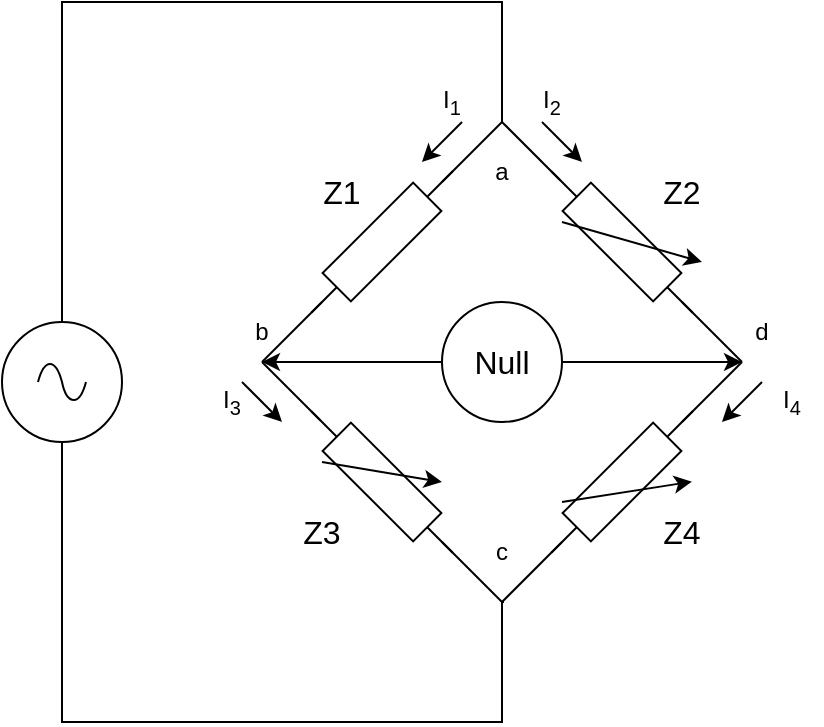 <mxfile version="24.7.13">
  <diagram name="Side-1" id="AQnyCKEZodIUH5X412BJ">
    <mxGraphModel dx="989" dy="514" grid="1" gridSize="10" guides="1" tooltips="1" connect="1" arrows="1" fold="1" page="1" pageScale="1" pageWidth="827" pageHeight="1169" math="0" shadow="0">
      <root>
        <mxCell id="0" />
        <mxCell id="1" parent="0" />
        <mxCell id="uYVi3P4N8luvFhK3-9cd-1" value="" style="pointerEvents=1;verticalLabelPosition=bottom;shadow=0;dashed=0;align=center;html=1;verticalAlign=top;shape=mxgraph.electrical.resistors.resistor_1;rotation=-45;" vertex="1" parent="1">
          <mxGeometry x="230" y="270" width="100" height="20" as="geometry" />
        </mxCell>
        <mxCell id="uYVi3P4N8luvFhK3-9cd-2" value="" style="pointerEvents=1;verticalLabelPosition=bottom;shadow=0;dashed=0;align=center;html=1;verticalAlign=top;shape=mxgraph.electrical.resistors.resistor_1;rotation=45;" vertex="1" parent="1">
          <mxGeometry x="350" y="270" width="100" height="20" as="geometry" />
        </mxCell>
        <mxCell id="uYVi3P4N8luvFhK3-9cd-4" value="" style="pointerEvents=1;verticalLabelPosition=bottom;shadow=0;dashed=0;align=center;html=1;verticalAlign=top;shape=mxgraph.electrical.resistors.resistor_1;rotation=-45;" vertex="1" parent="1">
          <mxGeometry x="350" y="390" width="100" height="20" as="geometry" />
        </mxCell>
        <mxCell id="uYVi3P4N8luvFhK3-9cd-5" value="" style="pointerEvents=1;verticalLabelPosition=bottom;shadow=0;dashed=0;align=center;html=1;verticalAlign=top;shape=mxgraph.electrical.resistors.resistor_1;rotation=45;" vertex="1" parent="1">
          <mxGeometry x="230" y="390" width="100" height="20" as="geometry" />
        </mxCell>
        <mxCell id="uYVi3P4N8luvFhK3-9cd-7" value="" style="endArrow=none;html=1;rounded=0;" edge="1" parent="1">
          <mxGeometry width="50" height="50" relative="1" as="geometry">
            <mxPoint x="310" y="250" as="sourcePoint" />
            <mxPoint x="340" y="220" as="targetPoint" />
          </mxGeometry>
        </mxCell>
        <mxCell id="uYVi3P4N8luvFhK3-9cd-8" value="" style="endArrow=none;html=1;rounded=0;" edge="1" parent="1">
          <mxGeometry width="50" height="50" relative="1" as="geometry">
            <mxPoint x="369" y="249" as="sourcePoint" />
            <mxPoint x="340" y="220" as="targetPoint" />
          </mxGeometry>
        </mxCell>
        <mxCell id="uYVi3P4N8luvFhK3-9cd-9" value="" style="endArrow=none;html=1;rounded=0;" edge="1" parent="1">
          <mxGeometry width="50" height="50" relative="1" as="geometry">
            <mxPoint x="430" y="370" as="sourcePoint" />
            <mxPoint x="460" y="340" as="targetPoint" />
          </mxGeometry>
        </mxCell>
        <mxCell id="uYVi3P4N8luvFhK3-9cd-10" value="" style="endArrow=none;html=1;rounded=0;" edge="1" parent="1">
          <mxGeometry width="50" height="50" relative="1" as="geometry">
            <mxPoint x="460" y="340" as="sourcePoint" />
            <mxPoint x="430" y="310" as="targetPoint" />
          </mxGeometry>
        </mxCell>
        <mxCell id="uYVi3P4N8luvFhK3-9cd-11" value="" style="endArrow=none;html=1;rounded=0;" edge="1" parent="1">
          <mxGeometry width="50" height="50" relative="1" as="geometry">
            <mxPoint x="249" y="369" as="sourcePoint" />
            <mxPoint x="220" y="340" as="targetPoint" />
          </mxGeometry>
        </mxCell>
        <mxCell id="uYVi3P4N8luvFhK3-9cd-12" value="" style="endArrow=none;html=1;rounded=0;" edge="1" parent="1">
          <mxGeometry width="50" height="50" relative="1" as="geometry">
            <mxPoint x="220" y="340" as="sourcePoint" />
            <mxPoint x="250" y="310" as="targetPoint" />
          </mxGeometry>
        </mxCell>
        <mxCell id="uYVi3P4N8luvFhK3-9cd-13" value="" style="endArrow=none;html=1;rounded=0;" edge="1" parent="1">
          <mxGeometry width="50" height="50" relative="1" as="geometry">
            <mxPoint x="340" y="460" as="sourcePoint" />
            <mxPoint x="370" y="430" as="targetPoint" />
          </mxGeometry>
        </mxCell>
        <mxCell id="uYVi3P4N8luvFhK3-9cd-14" value="" style="endArrow=none;html=1;rounded=0;" edge="1" parent="1">
          <mxGeometry width="50" height="50" relative="1" as="geometry">
            <mxPoint x="340" y="460" as="sourcePoint" />
            <mxPoint x="310" y="430" as="targetPoint" />
          </mxGeometry>
        </mxCell>
        <mxCell id="uYVi3P4N8luvFhK3-9cd-16" style="edgeStyle=orthogonalEdgeStyle;rounded=0;orthogonalLoop=1;jettySize=auto;html=1;" edge="1" parent="1" source="uYVi3P4N8luvFhK3-9cd-15">
          <mxGeometry relative="1" as="geometry">
            <mxPoint x="460" y="340" as="targetPoint" />
          </mxGeometry>
        </mxCell>
        <mxCell id="uYVi3P4N8luvFhK3-9cd-17" style="edgeStyle=orthogonalEdgeStyle;rounded=0;orthogonalLoop=1;jettySize=auto;html=1;" edge="1" parent="1" source="uYVi3P4N8luvFhK3-9cd-15">
          <mxGeometry relative="1" as="geometry">
            <mxPoint x="220" y="340" as="targetPoint" />
          </mxGeometry>
        </mxCell>
        <mxCell id="uYVi3P4N8luvFhK3-9cd-15" value="&lt;font style=&quot;font-size: 16px;&quot;&gt;Null&lt;/font&gt;" style="ellipse;whiteSpace=wrap;html=1;aspect=fixed;" vertex="1" parent="1">
          <mxGeometry x="310" y="310" width="60" height="60" as="geometry" />
        </mxCell>
        <mxCell id="uYVi3P4N8luvFhK3-9cd-19" style="edgeStyle=orthogonalEdgeStyle;rounded=0;orthogonalLoop=1;jettySize=auto;html=1;endArrow=none;endFill=0;" edge="1" parent="1" source="uYVi3P4N8luvFhK3-9cd-18">
          <mxGeometry relative="1" as="geometry">
            <mxPoint x="340" y="220" as="targetPoint" />
            <Array as="points">
              <mxPoint x="120" y="160" />
              <mxPoint x="340" y="160" />
            </Array>
          </mxGeometry>
        </mxCell>
        <mxCell id="uYVi3P4N8luvFhK3-9cd-20" style="edgeStyle=orthogonalEdgeStyle;rounded=0;orthogonalLoop=1;jettySize=auto;html=1;endArrow=none;endFill=0;" edge="1" parent="1" source="uYVi3P4N8luvFhK3-9cd-18">
          <mxGeometry relative="1" as="geometry">
            <mxPoint x="341" y="460" as="targetPoint" />
            <Array as="points">
              <mxPoint x="120" y="520" />
              <mxPoint x="340" y="520" />
              <mxPoint x="340" y="460" />
            </Array>
          </mxGeometry>
        </mxCell>
        <mxCell id="uYVi3P4N8luvFhK3-9cd-18" value="" style="pointerEvents=1;verticalLabelPosition=bottom;shadow=0;dashed=0;align=center;html=1;verticalAlign=top;shape=mxgraph.electrical.signal_sources.source;aspect=fixed;points=[[0.5,0,0],[1,0.5,0],[0.5,1,0],[0,0.5,0]];elSignalType=ac;" vertex="1" parent="1">
          <mxGeometry x="90" y="320" width="60" height="60" as="geometry" />
        </mxCell>
        <mxCell id="uYVi3P4N8luvFhK3-9cd-21" value="&lt;font style=&quot;font-size: 16px;&quot;&gt;Z1&lt;/font&gt;" style="text;html=1;align=center;verticalAlign=middle;whiteSpace=wrap;rounded=0;" vertex="1" parent="1">
          <mxGeometry x="230" y="240" width="60" height="30" as="geometry" />
        </mxCell>
        <mxCell id="uYVi3P4N8luvFhK3-9cd-22" value="&lt;font style=&quot;font-size: 16px;&quot;&gt;Z2&lt;/font&gt;" style="text;html=1;align=center;verticalAlign=middle;whiteSpace=wrap;rounded=0;" vertex="1" parent="1">
          <mxGeometry x="400" y="240" width="60" height="30" as="geometry" />
        </mxCell>
        <mxCell id="uYVi3P4N8luvFhK3-9cd-23" value="&lt;font style=&quot;font-size: 16px;&quot;&gt;Z4&lt;/font&gt;" style="text;html=1;align=center;verticalAlign=middle;whiteSpace=wrap;rounded=0;" vertex="1" parent="1">
          <mxGeometry x="400" y="410" width="60" height="30" as="geometry" />
        </mxCell>
        <mxCell id="uYVi3P4N8luvFhK3-9cd-24" value="&lt;font style=&quot;font-size: 16px;&quot;&gt;Z3&lt;/font&gt;" style="text;html=1;align=center;verticalAlign=middle;whiteSpace=wrap;rounded=0;" vertex="1" parent="1">
          <mxGeometry x="220" y="410" width="60" height="30" as="geometry" />
        </mxCell>
        <mxCell id="uYVi3P4N8luvFhK3-9cd-29" value="" style="endArrow=classic;html=1;rounded=0;" edge="1" parent="1">
          <mxGeometry width="50" height="50" relative="1" as="geometry">
            <mxPoint x="370" y="270" as="sourcePoint" />
            <mxPoint x="440" y="290" as="targetPoint" />
          </mxGeometry>
        </mxCell>
        <mxCell id="uYVi3P4N8luvFhK3-9cd-30" value="" style="endArrow=classic;html=1;rounded=0;" edge="1" parent="1">
          <mxGeometry width="50" height="50" relative="1" as="geometry">
            <mxPoint x="370" y="410" as="sourcePoint" />
            <mxPoint x="435" y="399.83" as="targetPoint" />
          </mxGeometry>
        </mxCell>
        <mxCell id="uYVi3P4N8luvFhK3-9cd-31" value="" style="endArrow=classic;html=1;rounded=0;" edge="1" parent="1">
          <mxGeometry width="50" height="50" relative="1" as="geometry">
            <mxPoint x="250" y="390" as="sourcePoint" />
            <mxPoint x="310" y="400" as="targetPoint" />
          </mxGeometry>
        </mxCell>
        <mxCell id="uYVi3P4N8luvFhK3-9cd-32" value="" style="endArrow=classic;html=1;rounded=0;" edge="1" parent="1">
          <mxGeometry width="50" height="50" relative="1" as="geometry">
            <mxPoint x="320" y="220" as="sourcePoint" />
            <mxPoint x="300" y="240" as="targetPoint" />
          </mxGeometry>
        </mxCell>
        <mxCell id="uYVi3P4N8luvFhK3-9cd-34" value="" style="endArrow=classic;html=1;rounded=0;" edge="1" parent="1">
          <mxGeometry width="50" height="50" relative="1" as="geometry">
            <mxPoint x="360" y="220" as="sourcePoint" />
            <mxPoint x="380" y="240" as="targetPoint" />
          </mxGeometry>
        </mxCell>
        <mxCell id="uYVi3P4N8luvFhK3-9cd-36" value="" style="endArrow=classic;html=1;rounded=0;" edge="1" parent="1">
          <mxGeometry width="50" height="50" relative="1" as="geometry">
            <mxPoint x="210" y="350" as="sourcePoint" />
            <mxPoint x="230" y="370" as="targetPoint" />
          </mxGeometry>
        </mxCell>
        <mxCell id="uYVi3P4N8luvFhK3-9cd-37" value="" style="endArrow=classic;html=1;rounded=0;" edge="1" parent="1">
          <mxGeometry width="50" height="50" relative="1" as="geometry">
            <mxPoint x="470" y="350" as="sourcePoint" />
            <mxPoint x="450" y="370" as="targetPoint" />
          </mxGeometry>
        </mxCell>
        <mxCell id="uYVi3P4N8luvFhK3-9cd-38" value="I&lt;sub&gt;1&lt;/sub&gt;" style="text;html=1;align=center;verticalAlign=middle;whiteSpace=wrap;rounded=0;" vertex="1" parent="1">
          <mxGeometry x="300" y="200" width="30" height="20" as="geometry" />
        </mxCell>
        <mxCell id="uYVi3P4N8luvFhK3-9cd-39" value="I&lt;sub&gt;2&lt;/sub&gt;" style="text;html=1;align=center;verticalAlign=middle;whiteSpace=wrap;rounded=0;" vertex="1" parent="1">
          <mxGeometry x="350" y="200" width="30" height="20" as="geometry" />
        </mxCell>
        <mxCell id="uYVi3P4N8luvFhK3-9cd-40" value="I&lt;sub&gt;3&lt;/sub&gt;" style="text;html=1;align=center;verticalAlign=middle;whiteSpace=wrap;rounded=0;" vertex="1" parent="1">
          <mxGeometry x="190" y="350" width="30" height="20" as="geometry" />
        </mxCell>
        <mxCell id="uYVi3P4N8luvFhK3-9cd-41" value="I&lt;sub&gt;4&lt;/sub&gt;" style="text;html=1;align=center;verticalAlign=middle;whiteSpace=wrap;rounded=0;" vertex="1" parent="1">
          <mxGeometry x="470" y="350" width="30" height="20" as="geometry" />
        </mxCell>
        <mxCell id="uYVi3P4N8luvFhK3-9cd-43" value="a" style="text;strokeColor=none;align=center;fillColor=none;html=1;verticalAlign=middle;whiteSpace=wrap;rounded=0;" vertex="1" parent="1">
          <mxGeometry x="330" y="230" width="20" height="30" as="geometry" />
        </mxCell>
        <mxCell id="uYVi3P4N8luvFhK3-9cd-44" value="b" style="text;strokeColor=none;align=center;fillColor=none;html=1;verticalAlign=middle;whiteSpace=wrap;rounded=0;" vertex="1" parent="1">
          <mxGeometry x="210" y="310" width="20" height="30" as="geometry" />
        </mxCell>
        <mxCell id="uYVi3P4N8luvFhK3-9cd-45" value="c" style="text;strokeColor=none;align=center;fillColor=none;html=1;verticalAlign=middle;whiteSpace=wrap;rounded=0;" vertex="1" parent="1">
          <mxGeometry x="330" y="420" width="20" height="30" as="geometry" />
        </mxCell>
        <mxCell id="uYVi3P4N8luvFhK3-9cd-46" value="d" style="text;strokeColor=none;align=center;fillColor=none;html=1;verticalAlign=middle;whiteSpace=wrap;rounded=0;" vertex="1" parent="1">
          <mxGeometry x="460" y="310" width="20" height="30" as="geometry" />
        </mxCell>
      </root>
    </mxGraphModel>
  </diagram>
</mxfile>
